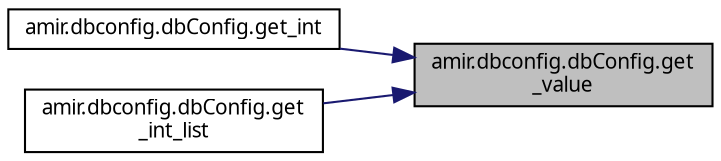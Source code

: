 digraph "amir.dbconfig.dbConfig.get_value"
{
 // LATEX_PDF_SIZE
  edge [fontname="FreeSans.ttf",fontsize="10",labelfontname="FreeSans.ttf",labelfontsize="10"];
  node [fontname="FreeSans.ttf",fontsize="10",shape=record];
  rankdir="RL";
  Node1 [label="amir.dbconfig.dbConfig.get\l_value",height=0.2,width=0.4,color="black", fillcolor="grey75", style="filled", fontcolor="black",tooltip=" "];
  Node1 -> Node2 [dir="back",color="midnightblue",fontsize="10",style="solid",fontname="FreeSans.ttf"];
  Node2 [label="amir.dbconfig.dbConfig.get_int",height=0.2,width=0.4,color="black", fillcolor="white", style="filled",URL="$classamir_1_1dbconfig_1_1db_config.html#a50452056689cbc0c54dbb2c12091e2c0",tooltip=" "];
  Node1 -> Node3 [dir="back",color="midnightblue",fontsize="10",style="solid",fontname="FreeSans.ttf"];
  Node3 [label="amir.dbconfig.dbConfig.get\l_int_list",height=0.2,width=0.4,color="black", fillcolor="white", style="filled",URL="$classamir_1_1dbconfig_1_1db_config.html#aaf5f96288251ccc28016e88a3ff5441f",tooltip=" "];
}
